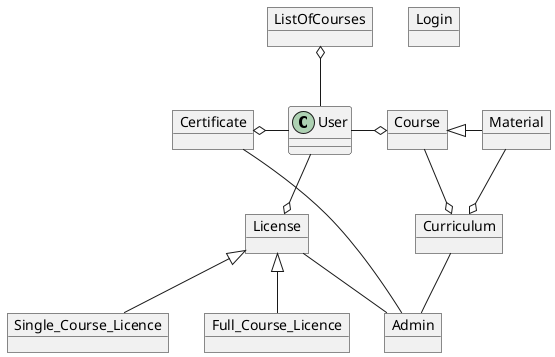 @startuml
class User{
}

object Login
object Admin
object Single_Course_Licence
object Full_Course_Licence
object Course
object Certificate
object Material
object License
object Curriculum
object ListOfCourses


ListOfCourses o-down-User
User -down-o License
User -left-o Certificate
Course o-left- User


License <|-down- Single_Course_Licence
License <|-down-  Full_Course_Licence

Course <|-right- Material

License -right- Admin
Certificate -right- Admin
Curriculum -down- Admin
Material -down-o Curriculum
Course -down-o Curriculum

@enduml